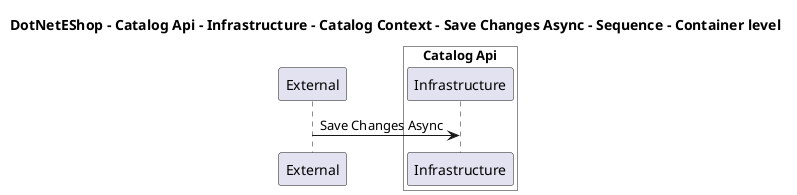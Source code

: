 @startuml

title DotNetEShop - Catalog Api - Infrastructure - Catalog Context - Save Changes Async - Sequence - Container level

participant "External" as C4InterFlow.SoftwareSystems.ExternalSystem

box "Catalog Api" #White
    participant "Infrastructure" as DotNetEShop.SoftwareSystems.CatalogApi.Containers.Infrastructure
end box


C4InterFlow.SoftwareSystems.ExternalSystem -> DotNetEShop.SoftwareSystems.CatalogApi.Containers.Infrastructure : Save Changes Async


@enduml
